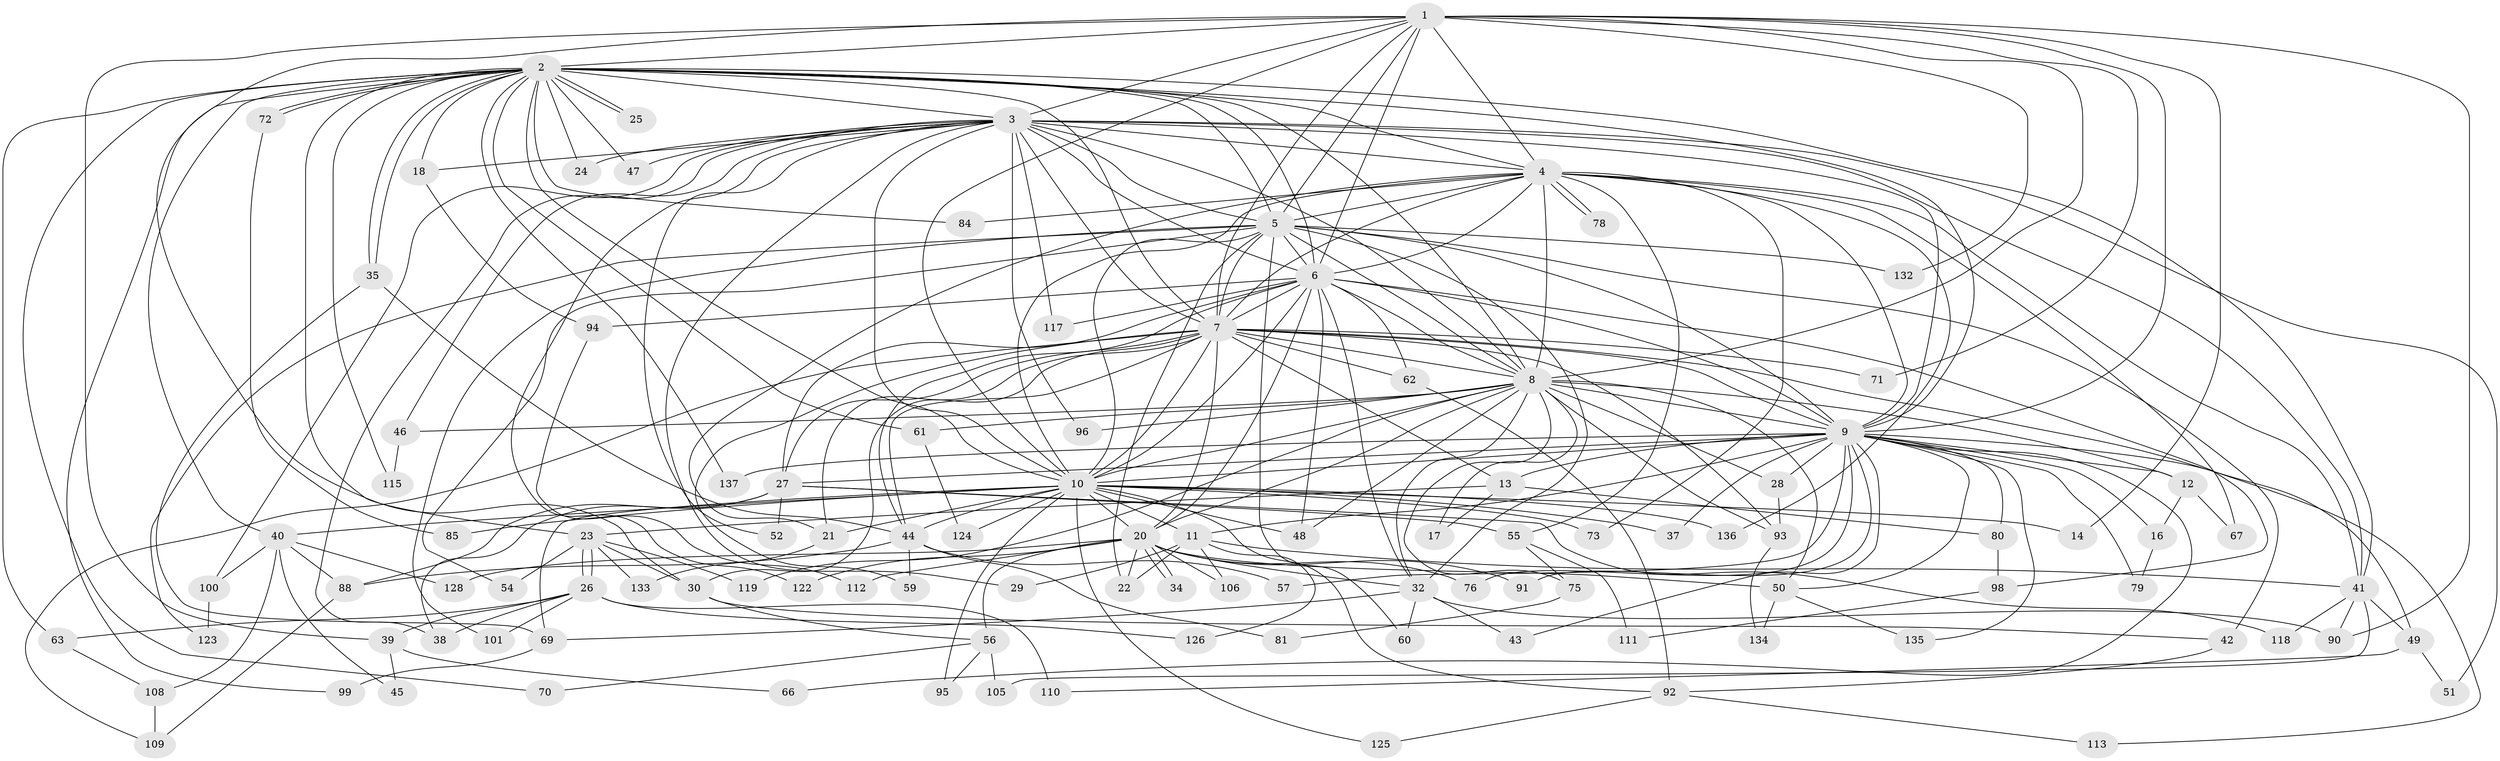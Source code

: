// Generated by graph-tools (version 1.1) at 2025/23/03/03/25 07:23:46]
// undirected, 107 vertices, 260 edges
graph export_dot {
graph [start="1"]
  node [color=gray90,style=filled];
  1 [super="+89"];
  2 [super="+68"];
  3 [super="+36"];
  4 [super="+19"];
  5 [super="+33"];
  6 [super="+103"];
  7 [super="+65"];
  8 [super="+15"];
  9 [super="+53"];
  10 [super="+116"];
  11 [super="+86"];
  12;
  13;
  14;
  16;
  17;
  18;
  20 [super="+31"];
  21 [super="+87"];
  22 [super="+58"];
  23;
  24;
  25;
  26 [super="+83"];
  27 [super="+127"];
  28;
  29;
  30 [super="+130"];
  32 [super="+120"];
  34;
  35 [super="+131"];
  37;
  38;
  39;
  40 [super="+104"];
  41 [super="+82"];
  42;
  43;
  44 [super="+77"];
  45;
  46;
  47;
  48 [super="+97"];
  49;
  50 [super="+64"];
  51;
  52;
  54;
  55;
  56;
  57;
  59;
  60;
  61;
  62;
  63;
  66;
  67;
  69 [super="+74"];
  70;
  71;
  72;
  73;
  75;
  76;
  78;
  79;
  80;
  81;
  84;
  85;
  88;
  90 [super="+121"];
  91;
  92 [super="+102"];
  93 [super="+107"];
  94;
  95 [super="+114"];
  96;
  98;
  99;
  100;
  101;
  105;
  106;
  108;
  109 [super="+129"];
  110;
  111;
  112;
  113;
  115;
  117;
  118;
  119;
  122;
  123;
  124;
  125;
  126;
  128;
  132;
  133;
  134;
  135;
  136;
  137;
  1 -- 2;
  1 -- 3;
  1 -- 4;
  1 -- 5;
  1 -- 6 [weight=2];
  1 -- 7;
  1 -- 8;
  1 -- 9;
  1 -- 10;
  1 -- 14;
  1 -- 30;
  1 -- 39;
  1 -- 71;
  1 -- 90;
  1 -- 132;
  2 -- 3;
  2 -- 4;
  2 -- 5;
  2 -- 6;
  2 -- 7;
  2 -- 8 [weight=2];
  2 -- 9;
  2 -- 10;
  2 -- 18;
  2 -- 23;
  2 -- 24;
  2 -- 25;
  2 -- 25;
  2 -- 35;
  2 -- 35;
  2 -- 40;
  2 -- 41;
  2 -- 47;
  2 -- 61;
  2 -- 63;
  2 -- 70;
  2 -- 72;
  2 -- 72;
  2 -- 84;
  2 -- 99;
  2 -- 115;
  2 -- 137;
  3 -- 4;
  3 -- 5;
  3 -- 6 [weight=2];
  3 -- 7;
  3 -- 8;
  3 -- 9;
  3 -- 10;
  3 -- 18;
  3 -- 24;
  3 -- 29;
  3 -- 41;
  3 -- 47;
  3 -- 51;
  3 -- 52;
  3 -- 96;
  3 -- 100;
  3 -- 117;
  3 -- 38;
  3 -- 122;
  3 -- 46;
  4 -- 5;
  4 -- 6 [weight=2];
  4 -- 7;
  4 -- 8 [weight=2];
  4 -- 9;
  4 -- 10;
  4 -- 21;
  4 -- 55;
  4 -- 67;
  4 -- 73;
  4 -- 78;
  4 -- 78;
  4 -- 84;
  4 -- 136;
  4 -- 41;
  5 -- 6;
  5 -- 7;
  5 -- 8;
  5 -- 9 [weight=2];
  5 -- 10;
  5 -- 22;
  5 -- 42;
  5 -- 54;
  5 -- 60;
  5 -- 101;
  5 -- 123;
  5 -- 132;
  5 -- 32;
  6 -- 7 [weight=2];
  6 -- 8;
  6 -- 9;
  6 -- 10;
  6 -- 20;
  6 -- 27;
  6 -- 44;
  6 -- 62;
  6 -- 94;
  6 -- 98;
  6 -- 117;
  6 -- 32;
  6 -- 48;
  7 -- 8;
  7 -- 9;
  7 -- 10;
  7 -- 13;
  7 -- 20;
  7 -- 27;
  7 -- 49;
  7 -- 59;
  7 -- 62;
  7 -- 71;
  7 -- 44;
  7 -- 109;
  7 -- 30;
  7 -- 21;
  7 -- 93;
  8 -- 9 [weight=2];
  8 -- 10;
  8 -- 12;
  8 -- 17;
  8 -- 28;
  8 -- 46;
  8 -- 48;
  8 -- 50;
  8 -- 61;
  8 -- 75;
  8 -- 93;
  8 -- 96;
  8 -- 119;
  8 -- 32;
  8 -- 20;
  9 -- 10;
  9 -- 11;
  9 -- 12;
  9 -- 13;
  9 -- 16;
  9 -- 28;
  9 -- 37;
  9 -- 43;
  9 -- 57;
  9 -- 66;
  9 -- 76;
  9 -- 79;
  9 -- 80;
  9 -- 91;
  9 -- 113;
  9 -- 135;
  9 -- 137;
  9 -- 27;
  9 -- 50;
  10 -- 11;
  10 -- 14;
  10 -- 21;
  10 -- 37;
  10 -- 40;
  10 -- 44;
  10 -- 48;
  10 -- 69;
  10 -- 73;
  10 -- 85;
  10 -- 92;
  10 -- 95 [weight=2];
  10 -- 124;
  10 -- 125;
  10 -- 136;
  10 -- 20;
  11 -- 22;
  11 -- 29;
  11 -- 41;
  11 -- 106;
  11 -- 126;
  12 -- 16;
  12 -- 67;
  13 -- 17;
  13 -- 23;
  13 -- 80;
  16 -- 79;
  18 -- 94;
  20 -- 34;
  20 -- 34;
  20 -- 50;
  20 -- 56;
  20 -- 76;
  20 -- 91;
  20 -- 122;
  20 -- 128;
  20 -- 32;
  20 -- 112;
  20 -- 106;
  20 -- 22;
  21 -- 133;
  23 -- 26;
  23 -- 26;
  23 -- 30;
  23 -- 54;
  23 -- 119;
  23 -- 133;
  26 -- 39;
  26 -- 63;
  26 -- 101;
  26 -- 110;
  26 -- 126;
  26 -- 38;
  27 -- 38;
  27 -- 52;
  27 -- 55;
  27 -- 88;
  27 -- 118;
  28 -- 93;
  30 -- 42;
  30 -- 56;
  32 -- 43;
  32 -- 60;
  32 -- 69;
  32 -- 90;
  35 -- 69;
  35 -- 44;
  39 -- 45;
  39 -- 66;
  40 -- 45;
  40 -- 100;
  40 -- 108;
  40 -- 128;
  40 -- 88;
  41 -- 49;
  41 -- 105;
  41 -- 118;
  41 -- 90;
  42 -- 92;
  44 -- 57;
  44 -- 59;
  44 -- 81;
  44 -- 88;
  46 -- 115;
  49 -- 51;
  49 -- 110;
  50 -- 134;
  50 -- 135;
  55 -- 75;
  55 -- 111;
  56 -- 70;
  56 -- 95;
  56 -- 105;
  61 -- 124;
  62 -- 92;
  63 -- 108;
  69 -- 99;
  72 -- 85;
  75 -- 81;
  80 -- 98;
  88 -- 109;
  92 -- 113;
  92 -- 125;
  93 -- 134;
  94 -- 112;
  98 -- 111;
  100 -- 123;
  108 -- 109;
}
